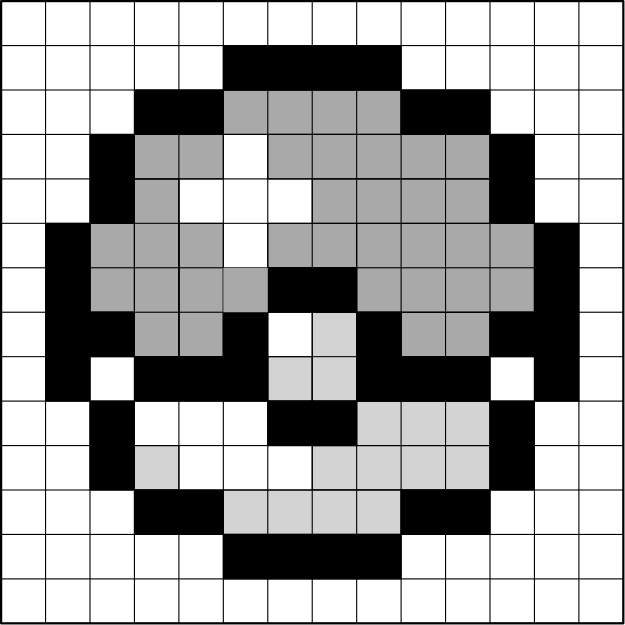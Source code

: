 <?xml version="1.0"?>
<!DOCTYPE ipe SYSTEM "ipe.dtd">
<ipe version="70218" creator="Ipe 7.2.24">
<info created="D:20221004230148" modified="D:20221004232057"/>
<ipestyle name="basic">
<symbol name="arrow/arc(spx)">
<path stroke="sym-stroke" fill="sym-stroke" pen="sym-pen">
0 0 m
-1 0.333 l
-1 -0.333 l
h
</path>
</symbol>
<symbol name="arrow/farc(spx)">
<path stroke="sym-stroke" fill="white" pen="sym-pen">
0 0 m
-1 0.333 l
-1 -0.333 l
h
</path>
</symbol>
<symbol name="arrow/ptarc(spx)">
<path stroke="sym-stroke" fill="sym-stroke" pen="sym-pen">
0 0 m
-1 0.333 l
-0.8 0 l
-1 -0.333 l
h
</path>
</symbol>
<symbol name="arrow/fptarc(spx)">
<path stroke="sym-stroke" fill="white" pen="sym-pen">
0 0 m
-1 0.333 l
-0.8 0 l
-1 -0.333 l
h
</path>
</symbol>
<symbol name="mark/circle(sx)" transformations="translations">
<path fill="sym-stroke">
0.6 0 0 0.6 0 0 e
0.4 0 0 0.4 0 0 e
</path>
</symbol>
<symbol name="mark/disk(sx)" transformations="translations">
<path fill="sym-stroke">
0.6 0 0 0.6 0 0 e
</path>
</symbol>
<symbol name="mark/fdisk(sfx)" transformations="translations">
<group>
<path fill="sym-fill">
0.5 0 0 0.5 0 0 e
</path>
<path fill="sym-stroke" fillrule="eofill">
0.6 0 0 0.6 0 0 e
0.4 0 0 0.4 0 0 e
</path>
</group>
</symbol>
<symbol name="mark/box(sx)" transformations="translations">
<path fill="sym-stroke" fillrule="eofill">
-0.6 -0.6 m
0.6 -0.6 l
0.6 0.6 l
-0.6 0.6 l
h
-0.4 -0.4 m
0.4 -0.4 l
0.4 0.4 l
-0.4 0.4 l
h
</path>
</symbol>
<symbol name="mark/square(sx)" transformations="translations">
<path fill="sym-stroke">
-0.6 -0.6 m
0.6 -0.6 l
0.6 0.6 l
-0.6 0.6 l
h
</path>
</symbol>
<symbol name="mark/fsquare(sfx)" transformations="translations">
<group>
<path fill="sym-fill">
-0.5 -0.5 m
0.5 -0.5 l
0.5 0.5 l
-0.5 0.5 l
h
</path>
<path fill="sym-stroke" fillrule="eofill">
-0.6 -0.6 m
0.6 -0.6 l
0.6 0.6 l
-0.6 0.6 l
h
-0.4 -0.4 m
0.4 -0.4 l
0.4 0.4 l
-0.4 0.4 l
h
</path>
</group>
</symbol>
<symbol name="mark/cross(sx)" transformations="translations">
<group>
<path fill="sym-stroke">
-0.43 -0.57 m
0.57 0.43 l
0.43 0.57 l
-0.57 -0.43 l
h
</path>
<path fill="sym-stroke">
-0.43 0.57 m
0.57 -0.43 l
0.43 -0.57 l
-0.57 0.43 l
h
</path>
</group>
</symbol>
<symbol name="arrow/fnormal(spx)">
<path stroke="sym-stroke" fill="white" pen="sym-pen">
0 0 m
-1 0.333 l
-1 -0.333 l
h
</path>
</symbol>
<symbol name="arrow/pointed(spx)">
<path stroke="sym-stroke" fill="sym-stroke" pen="sym-pen">
0 0 m
-1 0.333 l
-0.8 0 l
-1 -0.333 l
h
</path>
</symbol>
<symbol name="arrow/fpointed(spx)">
<path stroke="sym-stroke" fill="white" pen="sym-pen">
0 0 m
-1 0.333 l
-0.8 0 l
-1 -0.333 l
h
</path>
</symbol>
<symbol name="arrow/linear(spx)">
<path stroke="sym-stroke" pen="sym-pen">
-1 0.333 m
0 0 l
-1 -0.333 l
</path>
</symbol>
<symbol name="arrow/fdouble(spx)">
<path stroke="sym-stroke" fill="white" pen="sym-pen">
0 0 m
-1 0.333 l
-1 -0.333 l
h
-1 0 m
-2 0.333 l
-2 -0.333 l
h
</path>
</symbol>
<symbol name="arrow/double(spx)">
<path stroke="sym-stroke" fill="sym-stroke" pen="sym-pen">
0 0 m
-1 0.333 l
-1 -0.333 l
h
-1 0 m
-2 0.333 l
-2 -0.333 l
h
</path>
</symbol>
<symbol name="arrow/mid-normal(spx)">
<path stroke="sym-stroke" fill="sym-stroke" pen="sym-pen">
0.5 0 m
-0.5 0.333 l
-0.5 -0.333 l
h
</path>
</symbol>
<symbol name="arrow/mid-fnormal(spx)">
<path stroke="sym-stroke" fill="white" pen="sym-pen">
0.5 0 m
-0.5 0.333 l
-0.5 -0.333 l
h
</path>
</symbol>
<symbol name="arrow/mid-pointed(spx)">
<path stroke="sym-stroke" fill="sym-stroke" pen="sym-pen">
0.5 0 m
-0.5 0.333 l
-0.3 0 l
-0.5 -0.333 l
h
</path>
</symbol>
<symbol name="arrow/mid-fpointed(spx)">
<path stroke="sym-stroke" fill="white" pen="sym-pen">
0.5 0 m
-0.5 0.333 l
-0.3 0 l
-0.5 -0.333 l
h
</path>
</symbol>
<symbol name="arrow/mid-double(spx)">
<path stroke="sym-stroke" fill="sym-stroke" pen="sym-pen">
1 0 m
0 0.333 l
0 -0.333 l
h
0 0 m
-1 0.333 l
-1 -0.333 l
h
</path>
</symbol>
<symbol name="arrow/mid-fdouble(spx)">
<path stroke="sym-stroke" fill="white" pen="sym-pen">
1 0 m
0 0.333 l
0 -0.333 l
h
0 0 m
-1 0.333 l
-1 -0.333 l
h
</path>
</symbol>
<anglesize name="22.5 deg" value="22.5"/>
<anglesize name="30 deg" value="30"/>
<anglesize name="45 deg" value="45"/>
<anglesize name="60 deg" value="60"/>
<anglesize name="90 deg" value="90"/>
<arrowsize name="large" value="10"/>
<arrowsize name="small" value="5"/>
<arrowsize name="tiny" value="3"/>
<color name="blue" value="0 0 1"/>
<color name="brown" value="0.647 0.165 0.165"/>
<color name="darkblue" value="0 0 0.545"/>
<color name="darkcyan" value="0 0.545 0.545"/>
<color name="darkgray" value="0.663"/>
<color name="darkgreen" value="0 0.392 0"/>
<color name="darkmagenta" value="0.545 0 0.545"/>
<color name="darkorange" value="1 0.549 0"/>
<color name="darkred" value="0.545 0 0"/>
<color name="gold" value="1 0.843 0"/>
<color name="gray" value="0.745"/>
<color name="green" value="0 1 0"/>
<color name="lightblue" value="0.678 0.847 0.902"/>
<color name="lightcyan" value="0.878 1 1"/>
<color name="lightgray" value="0.827"/>
<color name="lightgreen" value="0.565 0.933 0.565"/>
<color name="lightyellow" value="1 1 0.878"/>
<color name="navy" value="0 0 0.502"/>
<color name="orange" value="1 0.647 0"/>
<color name="pink" value="1 0.753 0.796"/>
<color name="purple" value="0.627 0.125 0.941"/>
<color name="red" value="1 0 0"/>
<color name="seagreen" value="0.18 0.545 0.341"/>
<color name="turquoise" value="0.251 0.878 0.816"/>
<color name="violet" value="0.933 0.51 0.933"/>
<color name="yellow" value="1 1 0"/>
<dashstyle name="dash dot dotted" value="[4 2 1 2 1 2] 0"/>
<dashstyle name="dash dotted" value="[4 2 1 2] 0"/>
<dashstyle name="dashed" value="[4] 0"/>
<dashstyle name="dotted" value="[1 3] 0"/>
<gridsize name="10 pts (~3.5 mm)" value="10"/>
<gridsize name="14 pts (~5 mm)" value="14"/>
<gridsize name="16 pts (~6 mm)" value="16"/>
<gridsize name="20 pts (~7 mm)" value="20"/>
<gridsize name="28 pts (~10 mm)" value="28"/>
<gridsize name="32 pts (~12 mm)" value="32"/>
<gridsize name="4 pts" value="4"/>
<gridsize name="56 pts (~20 mm)" value="56"/>
<gridsize name="8 pts (~3 mm)" value="8"/>
<opacity name="10%" value="0.1"/>
<opacity name="30%" value="0.3"/>
<opacity name="50%" value="0.5"/>
<opacity name="75%" value="0.75"/>
<pen name="fat" value="1.2"/>
<pen name="heavier" value="0.8"/>
<pen name="ultrafat" value="2"/>
<symbolsize name="large" value="5"/>
<symbolsize name="small" value="2"/>
<symbolsize name="tiny" value="1.1"/>
<textsize name="Huge" value="\Huge"/>
<textsize name="LARGE" value="\LARGE"/>
<textsize name="Large" value="\Large"/>
<textsize name="footnote" value="\footnotesize"/>
<textsize name="huge" value="\huge"/>
<textsize name="large" value="\large"/>
<textsize name="small" value="\small"/>
<textsize name="tiny" value="\tiny"/>
<textstyle name="center" begin="\begin{center}" end="\end{center}"/>
<textstyle name="item" begin="\begin{itemize}\item{}" end="\end{itemize}"/>
<textstyle name="itemize" begin="\begin{itemize}" end="\end{itemize}"/>
<tiling name="falling" angle="-60" step="4" width="1"/>
<tiling name="rising" angle="30" step="4" width="1"/>
</ipestyle>
<page>
<layer name="alpha"/>
<view layers="alpha" active="alpha"/>
<path layer="alpha" stroke="black" fill="darkgray">
128 672 m
128 624 l
144 624 l
144 672 l
h
</path>
<path stroke="black" fill="darkgray">
96 672 m
96 640 l
112 640 l
112 672 l
h
</path>
<path stroke="black" fill="darkgray">
112 688 m
112 624 l
128 624 l
128 688 l
h
</path>
<path stroke="black" fill="darkgray">
144 704 m
144 688 l
112 688 l
112 704 l
h
</path>
<path stroke="black" fill="darkgray">
192 672 m
192 656 l
160 656 l
160 672 l
h
</path>
<path stroke="black" fill="darkgray">
208 640 m
208 624 l
240 624 l
240 640 l
h
</path>
<path stroke="black" fill="darkgray">
192 672 m
192 640 l
256 640 l
256 672 l
h
</path>
<path stroke="black" fill="darkgray">
144 720 m
144 704 l
208 704 l
208 720 l
h
</path>
<path stroke="black" fill="darkgray">
160 704 m
160 688 l
240 688 l
240 704 l
h
</path>
<path stroke="black" fill="darkgray">
176 688 m
176 672 l
240 672 l
240 688 l
h
</path>
<path stroke="black" fill="lightgray">
192 608 m
192 592 l
240 592 l
240 608 l
h
</path>
<path stroke="black" fill="lightgray">
176 592 m
176 576 l
240 576 l
240 592 l
h
</path>
<path stroke="black" fill="lightgray">
144 576 m
144 560 l
208 560 l
208 576 l
h
</path>
<path stroke="black" fill="lightgray">
112 592 m
112 576 l
128 576 l
128 592 l
h
</path>
<path stroke="black" fill="lightgray">
160 624 m
160 608 l
176 608 l
176 624 l
h
</path>
<path stroke="black" fill="lightgray">
192 608 m
192 640 l
176 640 l
176 608 l
h
</path>
<path stroke="black" fill="black">
144 736 m
144 720 l
208 720 l
208 736 l
h
</path>
<path stroke="black" fill="black">
208 720 m
208 704 l
240 704 l
240 720 l
h
</path>
<path stroke="black" fill="black">
112 720 m
112 704 l
144 704 l
144 720 l
h
</path>
<path stroke="black" fill="black">
240 704 m
240 672 l
256 672 l
256 704 l
h
</path>
<path stroke="black" fill="black">
112 704 m
112 672 l
96 672 l
96 704 l
h
</path>
<path stroke="black" fill="black">
256 672 m
256 608 l
272 608 l
272 672 l
h
</path>
<path stroke="black" fill="black">
96 672 m
96 608 l
80 608 l
80 672 l
h
</path>
<path stroke="black" fill="black">
96 640 m
96 624 l
112 624 l
112 640 l
h
</path>
<path stroke="black" fill="black">
256 640 m
256 624 l
240 624 l
240 640 l
h
</path>
<path stroke="black" fill="black">
96 608 m
96 576 l
112 576 l
112 608 l
h
</path>
<path stroke="black" fill="black">
256 608 m
256 576 l
240 576 l
240 608 l
h
</path>
<path stroke="black" fill="black">
112 576 m
112 560 l
144 560 l
144 576 l
h
</path>
<path stroke="black" fill="black">
240 576 m
240 560 l
208 560 l
208 576 l
h
</path>
<path stroke="black" fill="black">
144 560 m
144 544 l
208 544 l
208 560 l
h
</path>
<path stroke="black" fill="black">
160 608 m
160 592 l
192 592 l
192 608 l
h
</path>
<path stroke="black" fill="black">
112 624 m
112 608 l
160 608 l
160 624 l
h
</path>
<path stroke="black" fill="black">
144 640 m
144 624 l
160 624 l
160 640 l
h
</path>
<path stroke="black" fill="black">
160 656 m
160 640 l
192 640 l
192 656 l
h
</path>
<path stroke="black" fill="black">
192 640 m
192 624 l
208 624 l
208 640 l
h
</path>
<path stroke="black" fill="black">
208 624 m
208 608 l
240 608 l
240 624 l
h
</path>
<path stroke="black" fill="black">
192 624 m
192 608 l
208 608 l
208 624 l
h
</path>
<path stroke="black" fill="darkgray">
128 688 m
128 624 l
128 624 l
128 688 l
h
</path>
<path stroke="black" pen="heavier">
64 752 m
64 528 l
288 528 l
288 752 l
h
</path>
<path stroke="black">
64 736 m
288 736 l
288 720 l
64 720 l
64 704 l
288 704 l
288 688 l
64 688 l
64 672 l
288 672 l
288 656 l
64 656 l
64 640 l
288 640 l
288 624 l
64 624 l
64 608 l
288 608 l
288 592 l
64 592 l
64 576 l
288 576 l
288 560 l
64 560 l
64 544 l
288 544 l
288 528 l
256 528 l
272 528 l
272 752 l
256 752 l
256 528 l
240 528 l
240 752 l
224 752 l
224 528 l
208 528 l
208 752 l
192 752 l
192 528 l
176 528 l
176 752 l
144 752 l
160 752 l
160 528 l
144 528 l
144 752 l
128 752 l
128 528 l
112 528 l
112 752 l
96 752 l
96 528 l
80 528 l
80 752 l
</path>
<path fill="darkgray">
144 656 m
144 640 l
160 640 l
160 656 l
h
</path>
</page>
</ipe>
